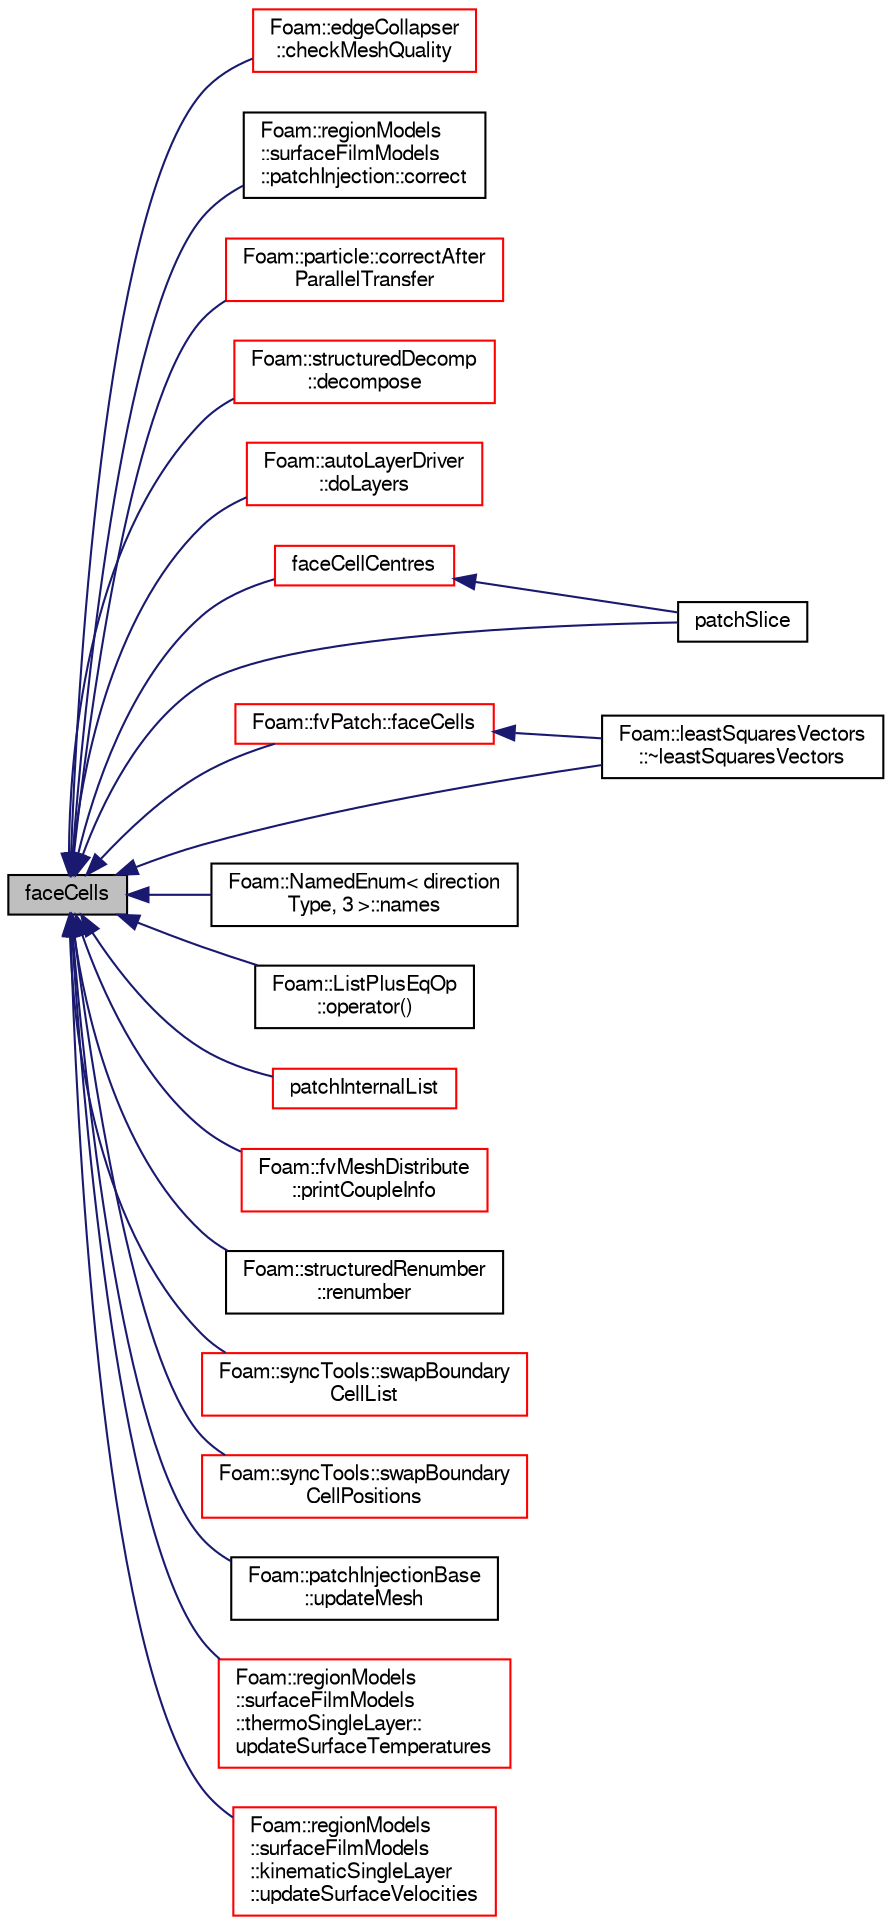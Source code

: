 digraph "faceCells"
{
  bgcolor="transparent";
  edge [fontname="FreeSans",fontsize="10",labelfontname="FreeSans",labelfontsize="10"];
  node [fontname="FreeSans",fontsize="10",shape=record];
  rankdir="LR";
  Node5450 [label="faceCells",height=0.2,width=0.4,color="black", fillcolor="grey75", style="filled", fontcolor="black"];
  Node5450 -> Node5451 [dir="back",color="midnightblue",fontsize="10",style="solid",fontname="FreeSans"];
  Node5451 [label="Foam::edgeCollapser\l::checkMeshQuality",height=0.2,width=0.4,color="red",URL="$a21642.html#a05c592dbdbe3fcc0728c2595750b5982",tooltip="Check mesh and mark points on faces in error. "];
  Node5450 -> Node5455 [dir="back",color="midnightblue",fontsize="10",style="solid",fontname="FreeSans"];
  Node5455 [label="Foam::regionModels\l::surfaceFilmModels\l::patchInjection::correct",height=0.2,width=0.4,color="black",URL="$a29110.html#a8c67db65404877aac3731246ffb15754",tooltip="Correct. "];
  Node5450 -> Node5456 [dir="back",color="midnightblue",fontsize="10",style="solid",fontname="FreeSans"];
  Node5456 [label="Foam::particle::correctAfter\lParallelTransfer",height=0.2,width=0.4,color="red",URL="$a23586.html#abf3eaa39fbf239fede9c5c4af58c851d",tooltip="Convert processor patch addressing to the global equivalents. "];
  Node5450 -> Node5459 [dir="back",color="midnightblue",fontsize="10",style="solid",fontname="FreeSans"];
  Node5459 [label="Foam::structuredDecomp\l::decompose",height=0.2,width=0.4,color="red",URL="$a28626.html#a971139d60fbf525c8a4dae56d9a386da",tooltip="Return for every coordinate the wanted processor number. Use the. "];
  Node5450 -> Node5462 [dir="back",color="midnightblue",fontsize="10",style="solid",fontname="FreeSans"];
  Node5462 [label="Foam::autoLayerDriver\l::doLayers",height=0.2,width=0.4,color="red",URL="$a24610.html#a128bb8ca3845486b1c6d481160e3adb5",tooltip="Add layers according to the dictionary settings. "];
  Node5450 -> Node5466 [dir="back",color="midnightblue",fontsize="10",style="solid",fontname="FreeSans"];
  Node5466 [label="faceCellCentres",height=0.2,width=0.4,color="red",URL="$a27478.html#acca061594bb06f575376bf7c6e4ab70a",tooltip="Return face cell centres. "];
  Node5466 -> Node5468 [dir="back",color="midnightblue",fontsize="10",style="solid",fontname="FreeSans"];
  Node5468 [label="patchSlice",height=0.2,width=0.4,color="black",URL="$a27478.html#a2fbab44ddac097399a42d4aeebccf3a0",tooltip="Slice Field to patch. "];
  Node5450 -> Node5469 [dir="back",color="midnightblue",fontsize="10",style="solid",fontname="FreeSans"];
  Node5469 [label="Foam::fvPatch::faceCells",height=0.2,width=0.4,color="red",URL="$a22870.html#afbfac825732ef2770fff4261b4e930e9",tooltip="Return faceCells. "];
  Node5469 -> Node5500 [dir="back",color="midnightblue",fontsize="10",style="solid",fontname="FreeSans"];
  Node5500 [label="Foam::leastSquaresVectors\l::~leastSquaresVectors",height=0.2,width=0.4,color="black",URL="$a22558.html#a174123ef1199fb59e95687bd040ab465",tooltip="Destructor. "];
  Node5450 -> Node5498 [dir="back",color="midnightblue",fontsize="10",style="solid",fontname="FreeSans"];
  Node5498 [label="Foam::NamedEnum\< direction\lType, 3 \>::names",height=0.2,width=0.4,color="black",URL="$a25998.html#a7350da3a0edd92cd11e6c479c9967dc8"];
  Node5450 -> Node5529 [dir="back",color="midnightblue",fontsize="10",style="solid",fontname="FreeSans"];
  Node5529 [label="Foam::ListPlusEqOp\l::operator()",height=0.2,width=0.4,color="black",URL="$a28762.html#a33f59e84c60f75110e784d87fe239ad9"];
  Node5450 -> Node5530 [dir="back",color="midnightblue",fontsize="10",style="solid",fontname="FreeSans"];
  Node5530 [label="patchInternalList",height=0.2,width=0.4,color="red",URL="$a27478.html#a1e3dde2d5675e41d19913ecee4eed555",tooltip="Extract face cell data. "];
  Node5450 -> Node5468 [dir="back",color="midnightblue",fontsize="10",style="solid",fontname="FreeSans"];
  Node5450 -> Node5570 [dir="back",color="midnightblue",fontsize="10",style="solid",fontname="FreeSans"];
  Node5570 [label="Foam::fvMeshDistribute\l::printCoupleInfo",height=0.2,width=0.4,color="red",URL="$a21454.html#a0b2e9e5ba94679bbc5d807ecf02687e2",tooltip="Print some info on coupling data. "];
  Node5450 -> Node5638 [dir="back",color="midnightblue",fontsize="10",style="solid",fontname="FreeSans"];
  Node5638 [label="Foam::structuredRenumber\l::renumber",height=0.2,width=0.4,color="black",URL="$a29222.html#a43e03f902cbbeb39d4552a7e1cee9e73",tooltip="Return the order in which cells need to be visited, i.e. "];
  Node5450 -> Node5775 [dir="back",color="midnightblue",fontsize="10",style="solid",fontname="FreeSans"];
  Node5775 [label="Foam::syncTools::swapBoundary\lCellList",height=0.2,width=0.4,color="red",URL="$a27502.html#ac509eef6db47b0b87366229f2fb017f9",tooltip="Swap to obtain neighbour cell values for all boundary faces. "];
  Node5450 -> Node5882 [dir="back",color="midnightblue",fontsize="10",style="solid",fontname="FreeSans"];
  Node5882 [label="Foam::syncTools::swapBoundary\lCellPositions",height=0.2,width=0.4,color="red",URL="$a27502.html#ae4912a4e02f0383f73363598c8cea12f",tooltip="Swap to obtain neighbour cell positions for all boundary faces. "];
  Node5450 -> Node6060 [dir="back",color="midnightblue",fontsize="10",style="solid",fontname="FreeSans"];
  Node6060 [label="Foam::patchInjectionBase\l::updateMesh",height=0.2,width=0.4,color="black",URL="$a24102.html#a6d43ae10cf9dba5b6063e706ab5534e3",tooltip="Update patch geometry and derived info for injection locations. "];
  Node5450 -> Node6061 [dir="back",color="midnightblue",fontsize="10",style="solid",fontname="FreeSans"];
  Node6061 [label="Foam::regionModels\l::surfaceFilmModels\l::thermoSingleLayer::\lupdateSurfaceTemperatures",height=0.2,width=0.4,color="red",URL="$a29182.html#a20e11eb3132999c1fe4b49811ee262c1",tooltip="Correct the film surface and wall temperatures. "];
  Node5450 -> Node6003 [dir="back",color="midnightblue",fontsize="10",style="solid",fontname="FreeSans"];
  Node6003 [label="Foam::regionModels\l::surfaceFilmModels\l::kinematicSingleLayer\l::updateSurfaceVelocities",height=0.2,width=0.4,color="red",URL="$a29042.html#a22134deef2f1f598fae44f744a1e7962",tooltip="Update film surface velocities. "];
  Node5450 -> Node5500 [dir="back",color="midnightblue",fontsize="10",style="solid",fontname="FreeSans"];
}
